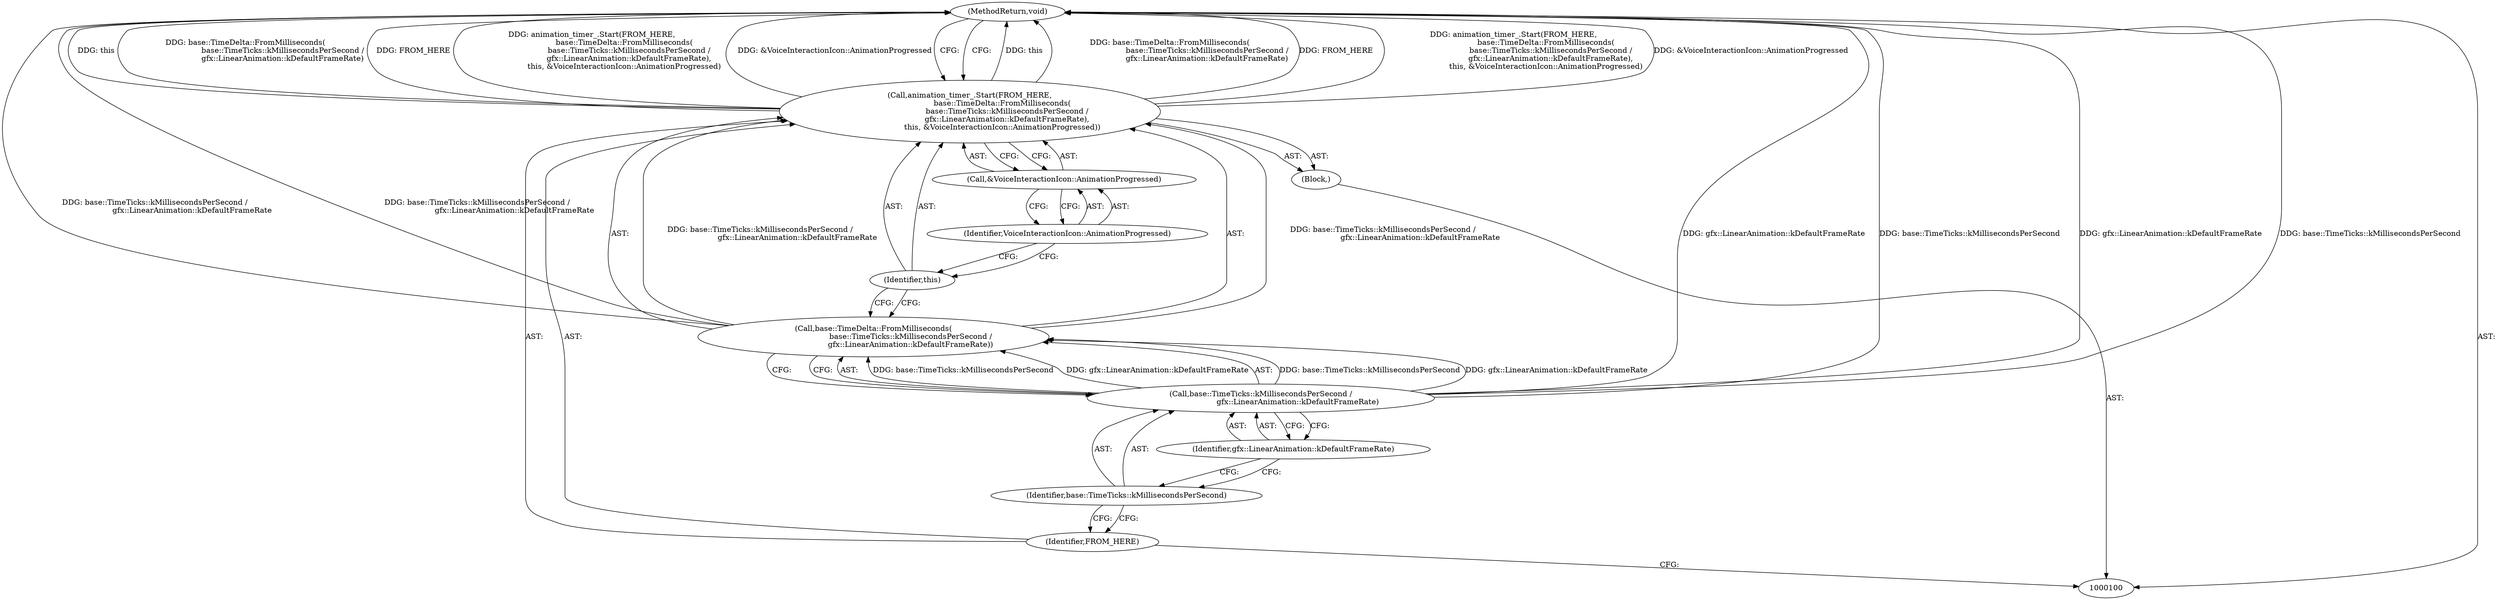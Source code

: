 digraph "0_Chrome_4698aea3e347d67c817d7acebd16054b9f763cfb" {
"1000101" [label="(Block,)"];
"1000111" [label="(MethodReturn,void)"];
"1000103" [label="(Identifier,FROM_HERE)"];
"1000102" [label="(Call,animation_timer_.Start(FROM_HERE,\n                           base::TimeDelta::FromMilliseconds(\n                               base::TimeTicks::kMillisecondsPerSecond /\n                               gfx::LinearAnimation::kDefaultFrameRate),\n                           this, &VoiceInteractionIcon::AnimationProgressed))"];
"1000104" [label="(Call,base::TimeDelta::FromMilliseconds(\n                               base::TimeTicks::kMillisecondsPerSecond /\n                               gfx::LinearAnimation::kDefaultFrameRate))"];
"1000105" [label="(Call,base::TimeTicks::kMillisecondsPerSecond /\n                               gfx::LinearAnimation::kDefaultFrameRate)"];
"1000106" [label="(Identifier,base::TimeTicks::kMillisecondsPerSecond)"];
"1000107" [label="(Identifier,gfx::LinearAnimation::kDefaultFrameRate)"];
"1000108" [label="(Identifier,this)"];
"1000109" [label="(Call,&VoiceInteractionIcon::AnimationProgressed)"];
"1000110" [label="(Identifier,VoiceInteractionIcon::AnimationProgressed)"];
"1000101" -> "1000100"  [label="AST: "];
"1000102" -> "1000101"  [label="AST: "];
"1000111" -> "1000100"  [label="AST: "];
"1000111" -> "1000102"  [label="CFG: "];
"1000102" -> "1000111"  [label="DDG: this"];
"1000102" -> "1000111"  [label="DDG: base::TimeDelta::FromMilliseconds(\n                               base::TimeTicks::kMillisecondsPerSecond /\n                               gfx::LinearAnimation::kDefaultFrameRate)"];
"1000102" -> "1000111"  [label="DDG: FROM_HERE"];
"1000102" -> "1000111"  [label="DDG: animation_timer_.Start(FROM_HERE,\n                           base::TimeDelta::FromMilliseconds(\n                               base::TimeTicks::kMillisecondsPerSecond /\n                               gfx::LinearAnimation::kDefaultFrameRate),\n                           this, &VoiceInteractionIcon::AnimationProgressed)"];
"1000102" -> "1000111"  [label="DDG: &VoiceInteractionIcon::AnimationProgressed"];
"1000105" -> "1000111"  [label="DDG: gfx::LinearAnimation::kDefaultFrameRate"];
"1000105" -> "1000111"  [label="DDG: base::TimeTicks::kMillisecondsPerSecond"];
"1000104" -> "1000111"  [label="DDG: base::TimeTicks::kMillisecondsPerSecond /\n                               gfx::LinearAnimation::kDefaultFrameRate"];
"1000103" -> "1000102"  [label="AST: "];
"1000103" -> "1000100"  [label="CFG: "];
"1000106" -> "1000103"  [label="CFG: "];
"1000102" -> "1000101"  [label="AST: "];
"1000102" -> "1000109"  [label="CFG: "];
"1000103" -> "1000102"  [label="AST: "];
"1000104" -> "1000102"  [label="AST: "];
"1000108" -> "1000102"  [label="AST: "];
"1000109" -> "1000102"  [label="AST: "];
"1000111" -> "1000102"  [label="CFG: "];
"1000102" -> "1000111"  [label="DDG: this"];
"1000102" -> "1000111"  [label="DDG: base::TimeDelta::FromMilliseconds(\n                               base::TimeTicks::kMillisecondsPerSecond /\n                               gfx::LinearAnimation::kDefaultFrameRate)"];
"1000102" -> "1000111"  [label="DDG: FROM_HERE"];
"1000102" -> "1000111"  [label="DDG: animation_timer_.Start(FROM_HERE,\n                           base::TimeDelta::FromMilliseconds(\n                               base::TimeTicks::kMillisecondsPerSecond /\n                               gfx::LinearAnimation::kDefaultFrameRate),\n                           this, &VoiceInteractionIcon::AnimationProgressed)"];
"1000102" -> "1000111"  [label="DDG: &VoiceInteractionIcon::AnimationProgressed"];
"1000104" -> "1000102"  [label="DDG: base::TimeTicks::kMillisecondsPerSecond /\n                               gfx::LinearAnimation::kDefaultFrameRate"];
"1000104" -> "1000102"  [label="AST: "];
"1000104" -> "1000105"  [label="CFG: "];
"1000105" -> "1000104"  [label="AST: "];
"1000108" -> "1000104"  [label="CFG: "];
"1000104" -> "1000111"  [label="DDG: base::TimeTicks::kMillisecondsPerSecond /\n                               gfx::LinearAnimation::kDefaultFrameRate"];
"1000104" -> "1000102"  [label="DDG: base::TimeTicks::kMillisecondsPerSecond /\n                               gfx::LinearAnimation::kDefaultFrameRate"];
"1000105" -> "1000104"  [label="DDG: base::TimeTicks::kMillisecondsPerSecond"];
"1000105" -> "1000104"  [label="DDG: gfx::LinearAnimation::kDefaultFrameRate"];
"1000105" -> "1000104"  [label="AST: "];
"1000105" -> "1000107"  [label="CFG: "];
"1000106" -> "1000105"  [label="AST: "];
"1000107" -> "1000105"  [label="AST: "];
"1000104" -> "1000105"  [label="CFG: "];
"1000105" -> "1000111"  [label="DDG: gfx::LinearAnimation::kDefaultFrameRate"];
"1000105" -> "1000111"  [label="DDG: base::TimeTicks::kMillisecondsPerSecond"];
"1000105" -> "1000104"  [label="DDG: base::TimeTicks::kMillisecondsPerSecond"];
"1000105" -> "1000104"  [label="DDG: gfx::LinearAnimation::kDefaultFrameRate"];
"1000106" -> "1000105"  [label="AST: "];
"1000106" -> "1000103"  [label="CFG: "];
"1000107" -> "1000106"  [label="CFG: "];
"1000107" -> "1000105"  [label="AST: "];
"1000107" -> "1000106"  [label="CFG: "];
"1000105" -> "1000107"  [label="CFG: "];
"1000108" -> "1000102"  [label="AST: "];
"1000108" -> "1000104"  [label="CFG: "];
"1000110" -> "1000108"  [label="CFG: "];
"1000109" -> "1000102"  [label="AST: "];
"1000109" -> "1000110"  [label="CFG: "];
"1000110" -> "1000109"  [label="AST: "];
"1000102" -> "1000109"  [label="CFG: "];
"1000110" -> "1000109"  [label="AST: "];
"1000110" -> "1000108"  [label="CFG: "];
"1000109" -> "1000110"  [label="CFG: "];
}
